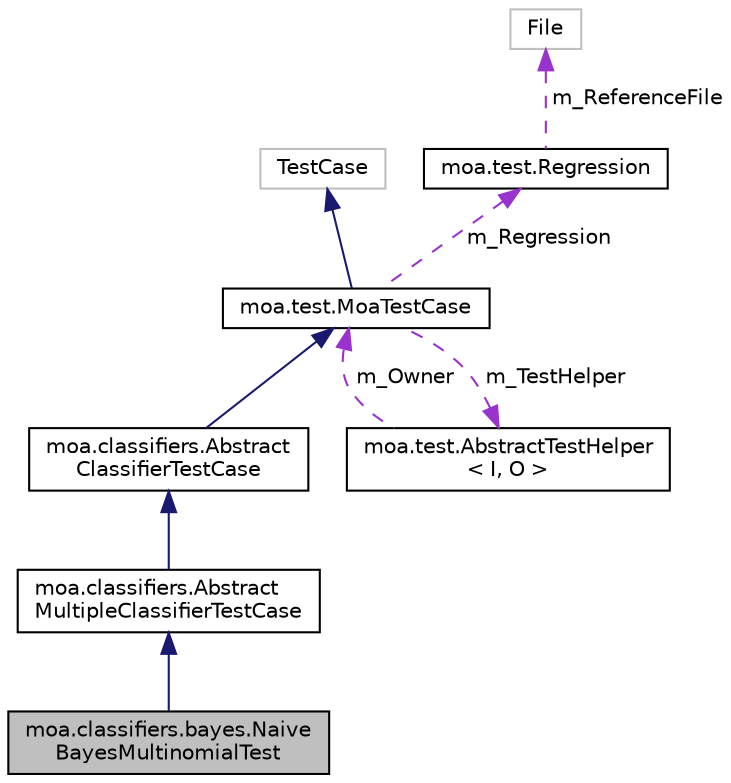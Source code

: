 digraph "moa.classifiers.bayes.NaiveBayesMultinomialTest"
{
 // LATEX_PDF_SIZE
  edge [fontname="Helvetica",fontsize="10",labelfontname="Helvetica",labelfontsize="10"];
  node [fontname="Helvetica",fontsize="10",shape=record];
  Node1 [label="moa.classifiers.bayes.Naive\lBayesMultinomialTest",height=0.2,width=0.4,color="black", fillcolor="grey75", style="filled", fontcolor="black",tooltip=" "];
  Node2 -> Node1 [dir="back",color="midnightblue",fontsize="10",style="solid",fontname="Helvetica"];
  Node2 [label="moa.classifiers.Abstract\lMultipleClassifierTestCase",height=0.2,width=0.4,color="black", fillcolor="white", style="filled",URL="$classmoa_1_1classifiers_1_1_abstract_multiple_classifier_test_case.html",tooltip=" "];
  Node3 -> Node2 [dir="back",color="midnightblue",fontsize="10",style="solid",fontname="Helvetica"];
  Node3 [label="moa.classifiers.Abstract\lClassifierTestCase",height=0.2,width=0.4,color="black", fillcolor="white", style="filled",URL="$classmoa_1_1classifiers_1_1_abstract_classifier_test_case.html",tooltip=" "];
  Node4 -> Node3 [dir="back",color="midnightblue",fontsize="10",style="solid",fontname="Helvetica"];
  Node4 [label="moa.test.MoaTestCase",height=0.2,width=0.4,color="black", fillcolor="white", style="filled",URL="$classmoa_1_1test_1_1_moa_test_case.html",tooltip=" "];
  Node5 -> Node4 [dir="back",color="midnightblue",fontsize="10",style="solid",fontname="Helvetica"];
  Node5 [label="TestCase",height=0.2,width=0.4,color="grey75", fillcolor="white", style="filled",tooltip=" "];
  Node6 -> Node4 [dir="back",color="darkorchid3",fontsize="10",style="dashed",label=" m_TestHelper" ,fontname="Helvetica"];
  Node6 [label="moa.test.AbstractTestHelper\l\< I, O \>",height=0.2,width=0.4,color="black", fillcolor="white", style="filled",URL="$classmoa_1_1test_1_1_abstract_test_helper.html",tooltip=" "];
  Node4 -> Node6 [dir="back",color="darkorchid3",fontsize="10",style="dashed",label=" m_Owner" ,fontname="Helvetica"];
  Node7 -> Node4 [dir="back",color="darkorchid3",fontsize="10",style="dashed",label=" m_Regression" ,fontname="Helvetica"];
  Node7 [label="moa.test.Regression",height=0.2,width=0.4,color="black", fillcolor="white", style="filled",URL="$classmoa_1_1test_1_1_regression.html",tooltip=" "];
  Node8 -> Node7 [dir="back",color="darkorchid3",fontsize="10",style="dashed",label=" m_ReferenceFile" ,fontname="Helvetica"];
  Node8 [label="File",height=0.2,width=0.4,color="grey75", fillcolor="white", style="filled",tooltip=" "];
}
